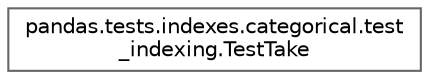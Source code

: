 digraph "Graphical Class Hierarchy"
{
 // LATEX_PDF_SIZE
  bgcolor="transparent";
  edge [fontname=Helvetica,fontsize=10,labelfontname=Helvetica,labelfontsize=10];
  node [fontname=Helvetica,fontsize=10,shape=box,height=0.2,width=0.4];
  rankdir="LR";
  Node0 [id="Node000000",label="pandas.tests.indexes.categorical.test\l_indexing.TestTake",height=0.2,width=0.4,color="grey40", fillcolor="white", style="filled",URL="$d6/d0d/classpandas_1_1tests_1_1indexes_1_1categorical_1_1test__indexing_1_1TestTake.html",tooltip=" "];
}
